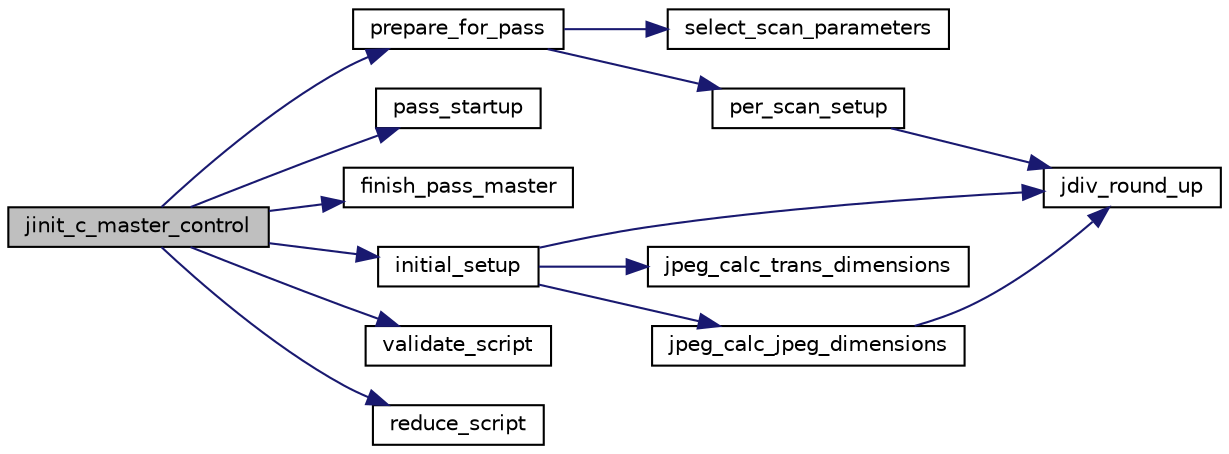 digraph "jinit_c_master_control"
{
 // LATEX_PDF_SIZE
  bgcolor="transparent";
  edge [fontname="Helvetica",fontsize="10",labelfontname="Helvetica",labelfontsize="10"];
  node [fontname="Helvetica",fontsize="10",shape=record];
  rankdir="LR";
  Node15 [label="jinit_c_master_control",height=0.2,width=0.4,color="black", fillcolor="grey75", style="filled", fontcolor="black",tooltip=" "];
  Node15 -> Node16 [color="midnightblue",fontsize="10",style="solid",fontname="Helvetica"];
  Node16 [label="prepare_for_pass",height=0.2,width=0.4,color="black",URL="$jcmaster_8c.html#a811c02b8de42399196fc3e0eb08c40a5",tooltip=" "];
  Node16 -> Node17 [color="midnightblue",fontsize="10",style="solid",fontname="Helvetica"];
  Node17 [label="select_scan_parameters",height=0.2,width=0.4,color="black",URL="$jcmaster_8c.html#aab568aac0ff0ad142e3df2f2b99c4224",tooltip=" "];
  Node16 -> Node18 [color="midnightblue",fontsize="10",style="solid",fontname="Helvetica"];
  Node18 [label="per_scan_setup",height=0.2,width=0.4,color="black",URL="$jcmaster_8c.html#a4a7cf51fe0757cd82e68cc96cc61428d",tooltip=" "];
  Node18 -> Node19 [color="midnightblue",fontsize="10",style="solid",fontname="Helvetica"];
  Node19 [label="jdiv_round_up",height=0.2,width=0.4,color="black",URL="$jutils_8c.html#a0c5aa3b56cb24dd9ed819c8252c61b80",tooltip=" "];
  Node15 -> Node20 [color="midnightblue",fontsize="10",style="solid",fontname="Helvetica"];
  Node20 [label="pass_startup",height=0.2,width=0.4,color="black",URL="$jcmaster_8c.html#a41d1d2da456f1cd859c69823965becbc",tooltip=" "];
  Node15 -> Node21 [color="midnightblue",fontsize="10",style="solid",fontname="Helvetica"];
  Node21 [label="finish_pass_master",height=0.2,width=0.4,color="black",URL="$jcmaster_8c.html#aa75548e6f785499773df767d41ce076a",tooltip=" "];
  Node15 -> Node22 [color="midnightblue",fontsize="10",style="solid",fontname="Helvetica"];
  Node22 [label="initial_setup",height=0.2,width=0.4,color="black",URL="$jcmaster_8c.html#a09b58a08887213b998b54f94c020cef5",tooltip=" "];
  Node22 -> Node23 [color="midnightblue",fontsize="10",style="solid",fontname="Helvetica"];
  Node23 [label="jpeg_calc_trans_dimensions",height=0.2,width=0.4,color="black",URL="$jcmaster_8c.html#a4153ad942e383980b6f4f2308f202d88",tooltip=" "];
  Node22 -> Node24 [color="midnightblue",fontsize="10",style="solid",fontname="Helvetica"];
  Node24 [label="jpeg_calc_jpeg_dimensions",height=0.2,width=0.4,color="black",URL="$jcmaster_8c.html#ade8134ba6c9854560ad234017b1d1adf",tooltip=" "];
  Node24 -> Node19 [color="midnightblue",fontsize="10",style="solid",fontname="Helvetica"];
  Node22 -> Node19 [color="midnightblue",fontsize="10",style="solid",fontname="Helvetica"];
  Node15 -> Node25 [color="midnightblue",fontsize="10",style="solid",fontname="Helvetica"];
  Node25 [label="validate_script",height=0.2,width=0.4,color="black",URL="$jcmaster_8c.html#a93e3d1823947d2204352c77b61b6e465",tooltip=" "];
  Node15 -> Node26 [color="midnightblue",fontsize="10",style="solid",fontname="Helvetica"];
  Node26 [label="reduce_script",height=0.2,width=0.4,color="black",URL="$jcmaster_8c.html#a78fc8c0007716b0d12d4b3fd7a88ef65",tooltip=" "];
}
